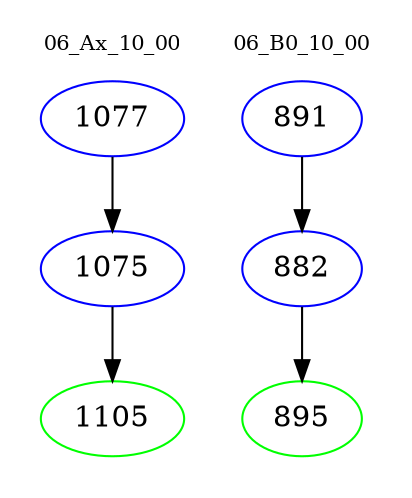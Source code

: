 digraph{
subgraph cluster_0 {
color = white
label = "06_Ax_10_00";
fontsize=10;
T0_1077 [label="1077", color="blue"]
T0_1077 -> T0_1075 [color="black"]
T0_1075 [label="1075", color="blue"]
T0_1075 -> T0_1105 [color="black"]
T0_1105 [label="1105", color="green"]
}
subgraph cluster_1 {
color = white
label = "06_B0_10_00";
fontsize=10;
T1_891 [label="891", color="blue"]
T1_891 -> T1_882 [color="black"]
T1_882 [label="882", color="blue"]
T1_882 -> T1_895 [color="black"]
T1_895 [label="895", color="green"]
}
}
